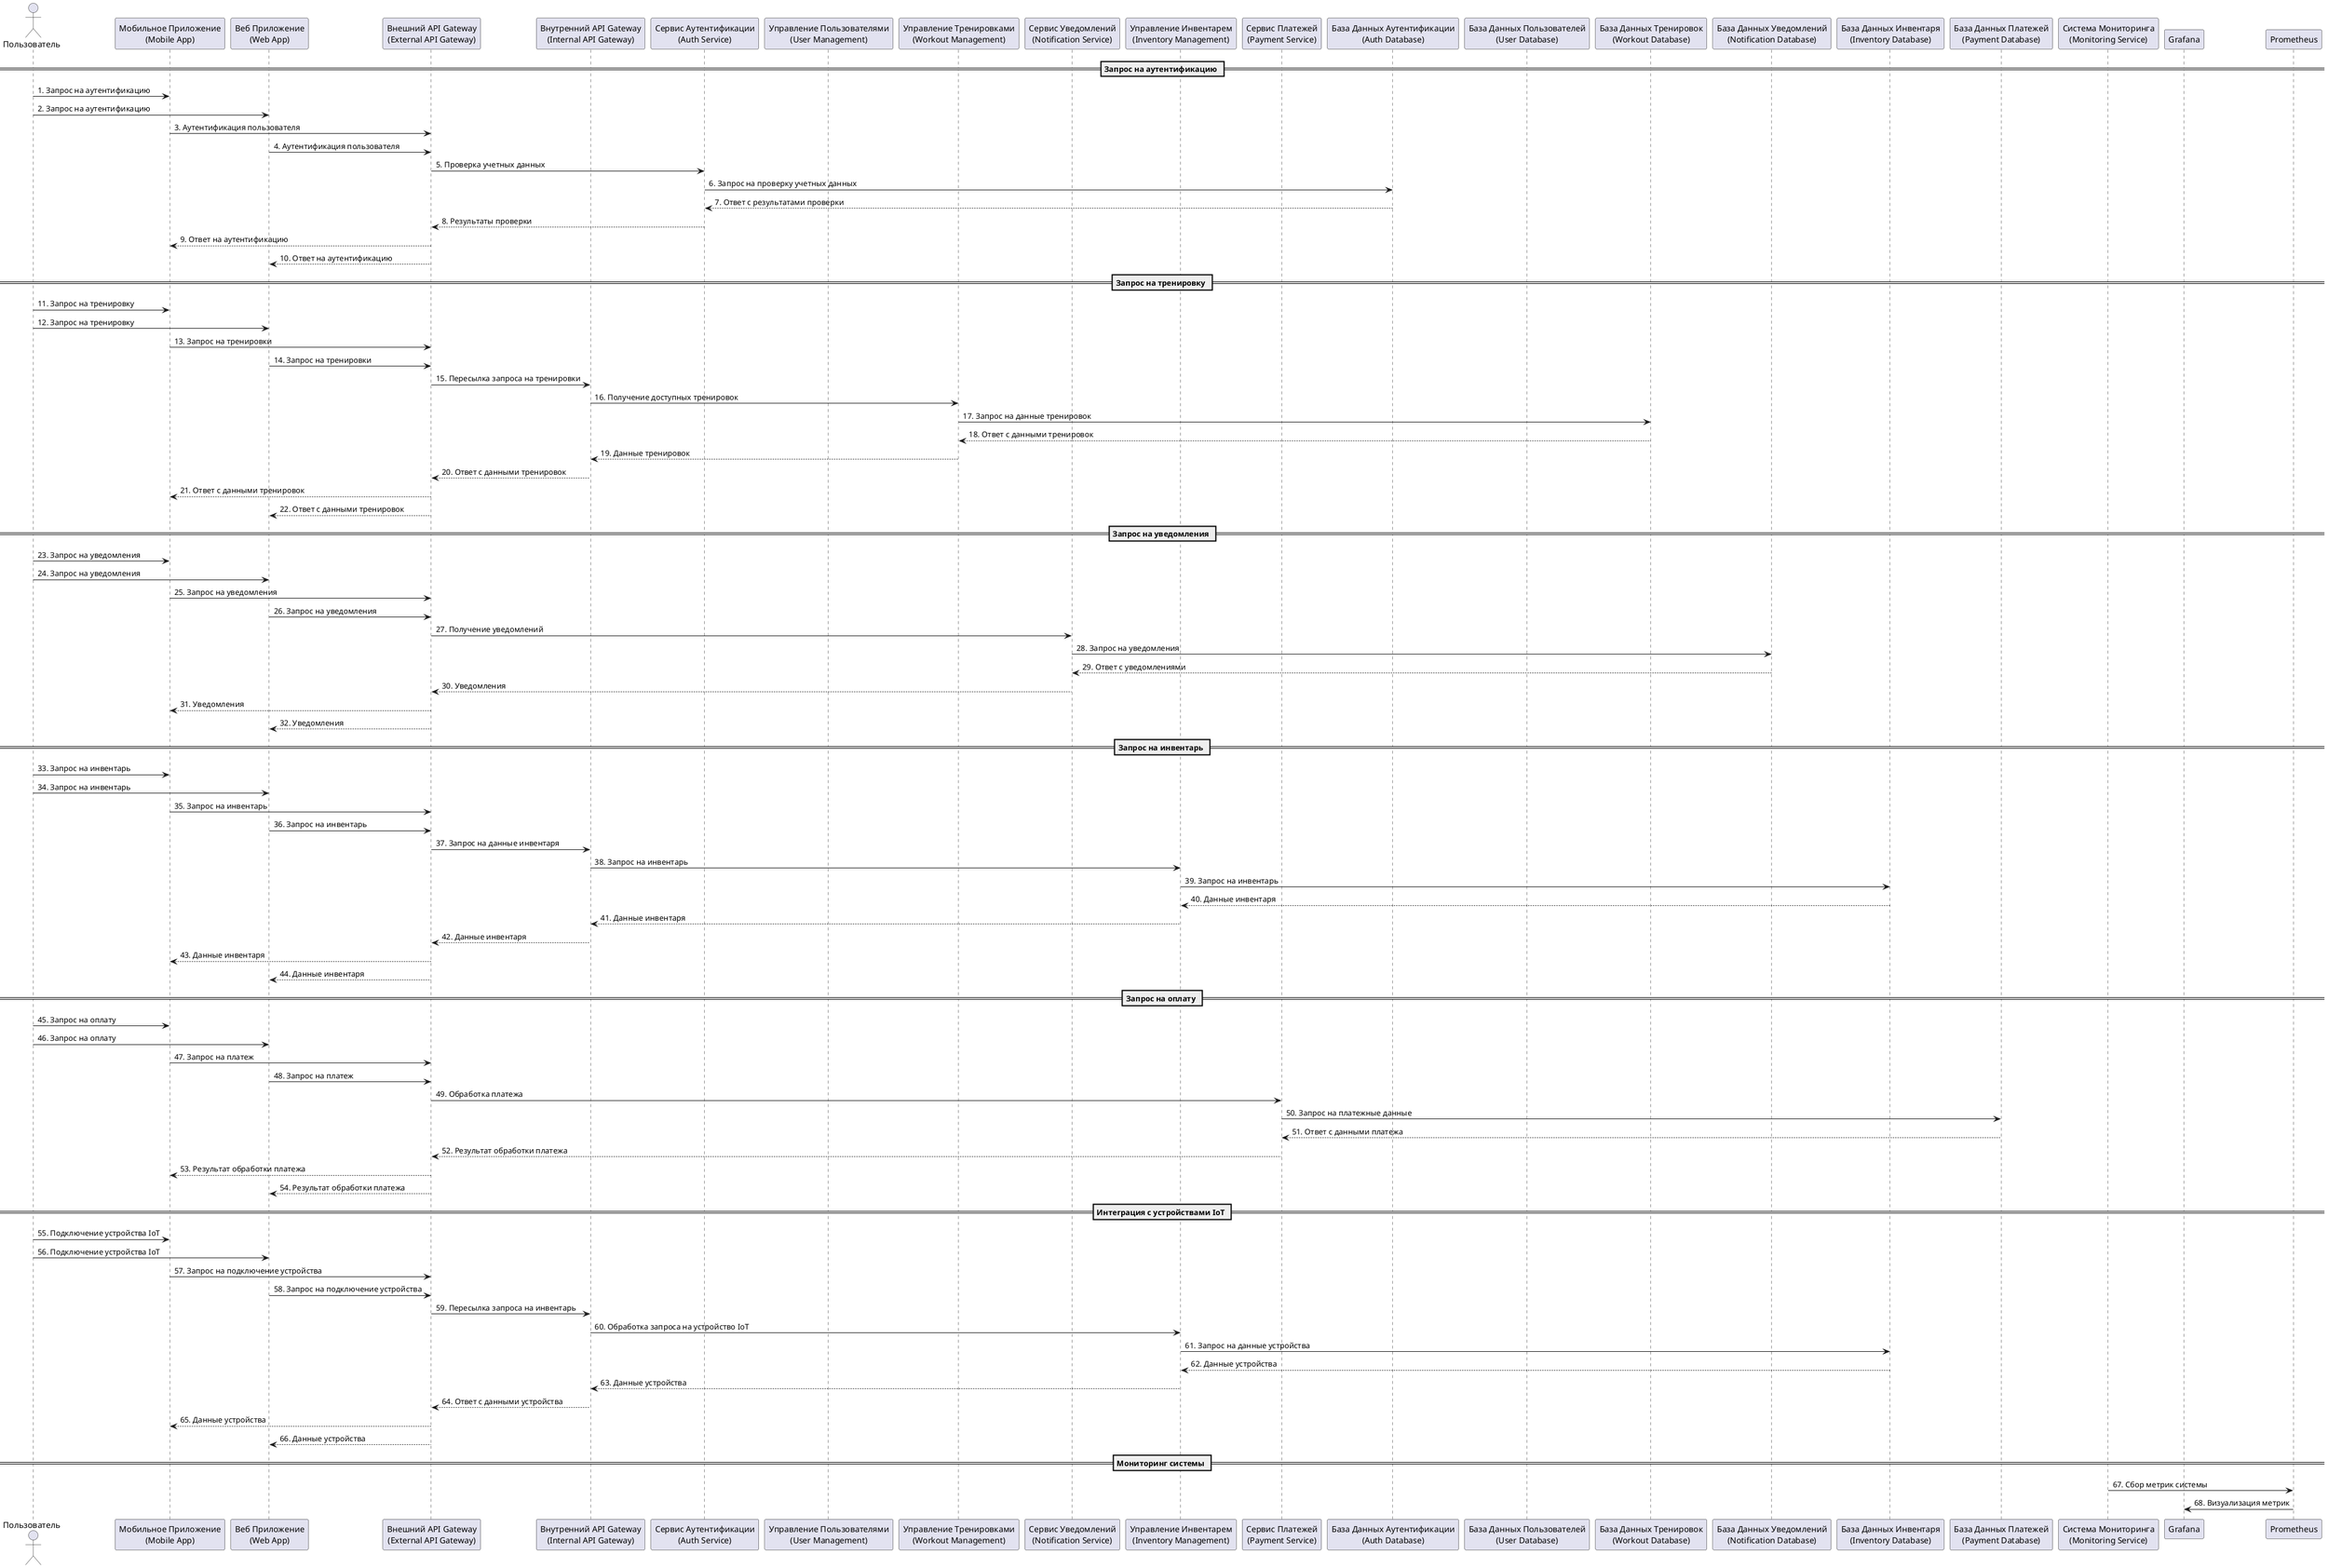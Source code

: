 @startuml
actor User as "Пользователь"
participant MobileApp as "Мобильное Приложение\n(Mobile App)"
participant WebApp as "Веб Приложение\n(Web App)"
participant ExternalAPIGateway as "Внешний API Gateway\n(External API Gateway)"
participant InternalAPIGateway as "Внутренний API Gateway\n(Internal API Gateway)"
participant AuthService as "Сервис Аутентификации\n(Auth Service)"
participant UserManagement as "Управление Пользователями\n(User Management)"
participant WorkoutManagement as "Управление Тренировками\n(Workout Management)"
participant NotificationService as "Сервис Уведомлений\n(Notification Service)"
participant Inventory as "Управление Инвентарем\n(Inventory Management)"
participant PaymentService as "Сервис Платежей\n(Payment Service)"
participant AuthDatabase as "База Данных Аутентификации\n(Auth Database)"
participant UserDatabase as "База Данных Пользователей\n(User Database)"
participant WorkoutDatabase as "База Данных Тренировок\n(Workout Database)"
participant NotificationDatabase as "База Данных Уведомлений\n(Notification Database)"
participant InventoryDatabase as "База Данных Инвентаря\n(Inventory Database)"
participant PaymentDatabase as "База Данных Платежей\n(Payment Database)"
participant MonitoringService as "Система Мониторинга\n(Monitoring Service)"
participant Grafana as "Grafana"
participant Prometheus as "Prometheus"

== Запрос на аутентификацию ==
User -> MobileApp : 1. Запрос на аутентификацию
User -> WebApp : 2. Запрос на аутентификацию

MobileApp -> ExternalAPIGateway : 3. Аутентификация пользователя
WebApp -> ExternalAPIGateway : 4. Аутентификация пользователя

ExternalAPIGateway -> AuthService : 5. Проверка учетных данных
AuthService -> AuthDatabase : 6. Запрос на проверку учетных данных
AuthDatabase --> AuthService : 7. Ответ с результатами проверки
AuthService --> ExternalAPIGateway : 8. Результаты проверки
ExternalAPIGateway --> MobileApp : 9. Ответ на аутентификацию
ExternalAPIGateway --> WebApp : 10. Ответ на аутентификацию

== Запрос на тренировку ==
User -> MobileApp : 11. Запрос на тренировку
User -> WebApp : 12. Запрос на тренировку

MobileApp -> ExternalAPIGateway : 13. Запрос на тренировки
WebApp -> ExternalAPIGateway : 14. Запрос на тренировки

ExternalAPIGateway -> InternalAPIGateway : 15. Пересылка запроса на тренировки
InternalAPIGateway -> WorkoutManagement : 16. Получение доступных тренировок
WorkoutManagement -> WorkoutDatabase : 17. Запрос на данные тренировок
WorkoutDatabase --> WorkoutManagement : 18. Ответ с данными тренировок
WorkoutManagement --> InternalAPIGateway : 19. Данные тренировок
InternalAPIGateway --> ExternalAPIGateway : 20. Ответ с данными тренировок
ExternalAPIGateway --> MobileApp : 21. Ответ с данными тренировок
ExternalAPIGateway --> WebApp : 22. Ответ с данными тренировок

== Запрос на уведомления ==
User -> MobileApp : 23. Запрос на уведомления
User -> WebApp : 24. Запрос на уведомления

MobileApp -> ExternalAPIGateway : 25. Запрос на уведомления
WebApp -> ExternalAPIGateway : 26. Запрос на уведомления

ExternalAPIGateway -> NotificationService : 27. Получение уведомлений
NotificationService -> NotificationDatabase : 28. Запрос на уведомления
NotificationDatabase --> NotificationService : 29. Ответ с уведомлениями
NotificationService --> ExternalAPIGateway : 30. Уведомления
ExternalAPIGateway --> MobileApp : 31. Уведомления
ExternalAPIGateway --> WebApp : 32. Уведомления

== Запрос на инвентарь ==
User -> MobileApp : 33. Запрос на инвентарь
User -> WebApp : 34. Запрос на инвентарь

MobileApp -> ExternalAPIGateway : 35. Запрос на инвентарь
WebApp -> ExternalAPIGateway : 36. Запрос на инвентарь

ExternalAPIGateway -> InternalAPIGateway : 37. Запрос на данные инвентаря
InternalAPIGateway -> Inventory : 38. Запрос на инвентарь
Inventory -> InventoryDatabase : 39. Запрос на инвентарь
InventoryDatabase --> Inventory : 40. Данные инвентаря
Inventory --> InternalAPIGateway : 41. Данные инвентаря
InternalAPIGateway --> ExternalAPIGateway : 42. Данные инвентаря
ExternalAPIGateway --> MobileApp : 43. Данные инвентаря
ExternalAPIGateway --> WebApp : 44. Данные инвентаря

== Запрос на оплату ==
User -> MobileApp : 45. Запрос на оплату
User -> WebApp : 46. Запрос на оплату

MobileApp -> ExternalAPIGateway : 47. Запрос на платеж
WebApp -> ExternalAPIGateway : 48. Запрос на платеж

ExternalAPIGateway -> PaymentService : 49. Обработка платежа
PaymentService -> PaymentDatabase : 50. Запрос на платежные данные
PaymentDatabase --> PaymentService : 51. Ответ с данными платежа
PaymentService --> ExternalAPIGateway : 52. Результат обработки платежа
ExternalAPIGateway --> MobileApp : 53. Результат обработки платежа
ExternalAPIGateway --> WebApp : 54. Результат обработки платежа

== Интеграция с устройствами IoT ==
User -> MobileApp : 55. Подключение устройства IoT
User -> WebApp : 56. Подключение устройства IoT

MobileApp -> ExternalAPIGateway : 57. Запрос на подключение устройства
WebApp -> ExternalAPIGateway : 58. Запрос на подключение устройства

ExternalAPIGateway -> InternalAPIGateway : 59. Пересылка запроса на инвентарь
InternalAPIGateway -> Inventory : 60. Обработка запроса на устройство IoT
Inventory -> InventoryDatabase : 61. Запрос на данные устройства
InventoryDatabase --> Inventory : 62. Данные устройства
Inventory --> InternalAPIGateway : 63. Данные устройства
InternalAPIGateway --> ExternalAPIGateway : 64. Ответ с данными устройства
ExternalAPIGateway --> MobileApp : 65. Данные устройства
ExternalAPIGateway --> WebApp : 66. Данные устройства

== Мониторинг системы ==
MonitoringService -> Prometheus : 67. Сбор метрик системы
Prometheus -> Grafana : 68. Визуализация метрик
@enduml
